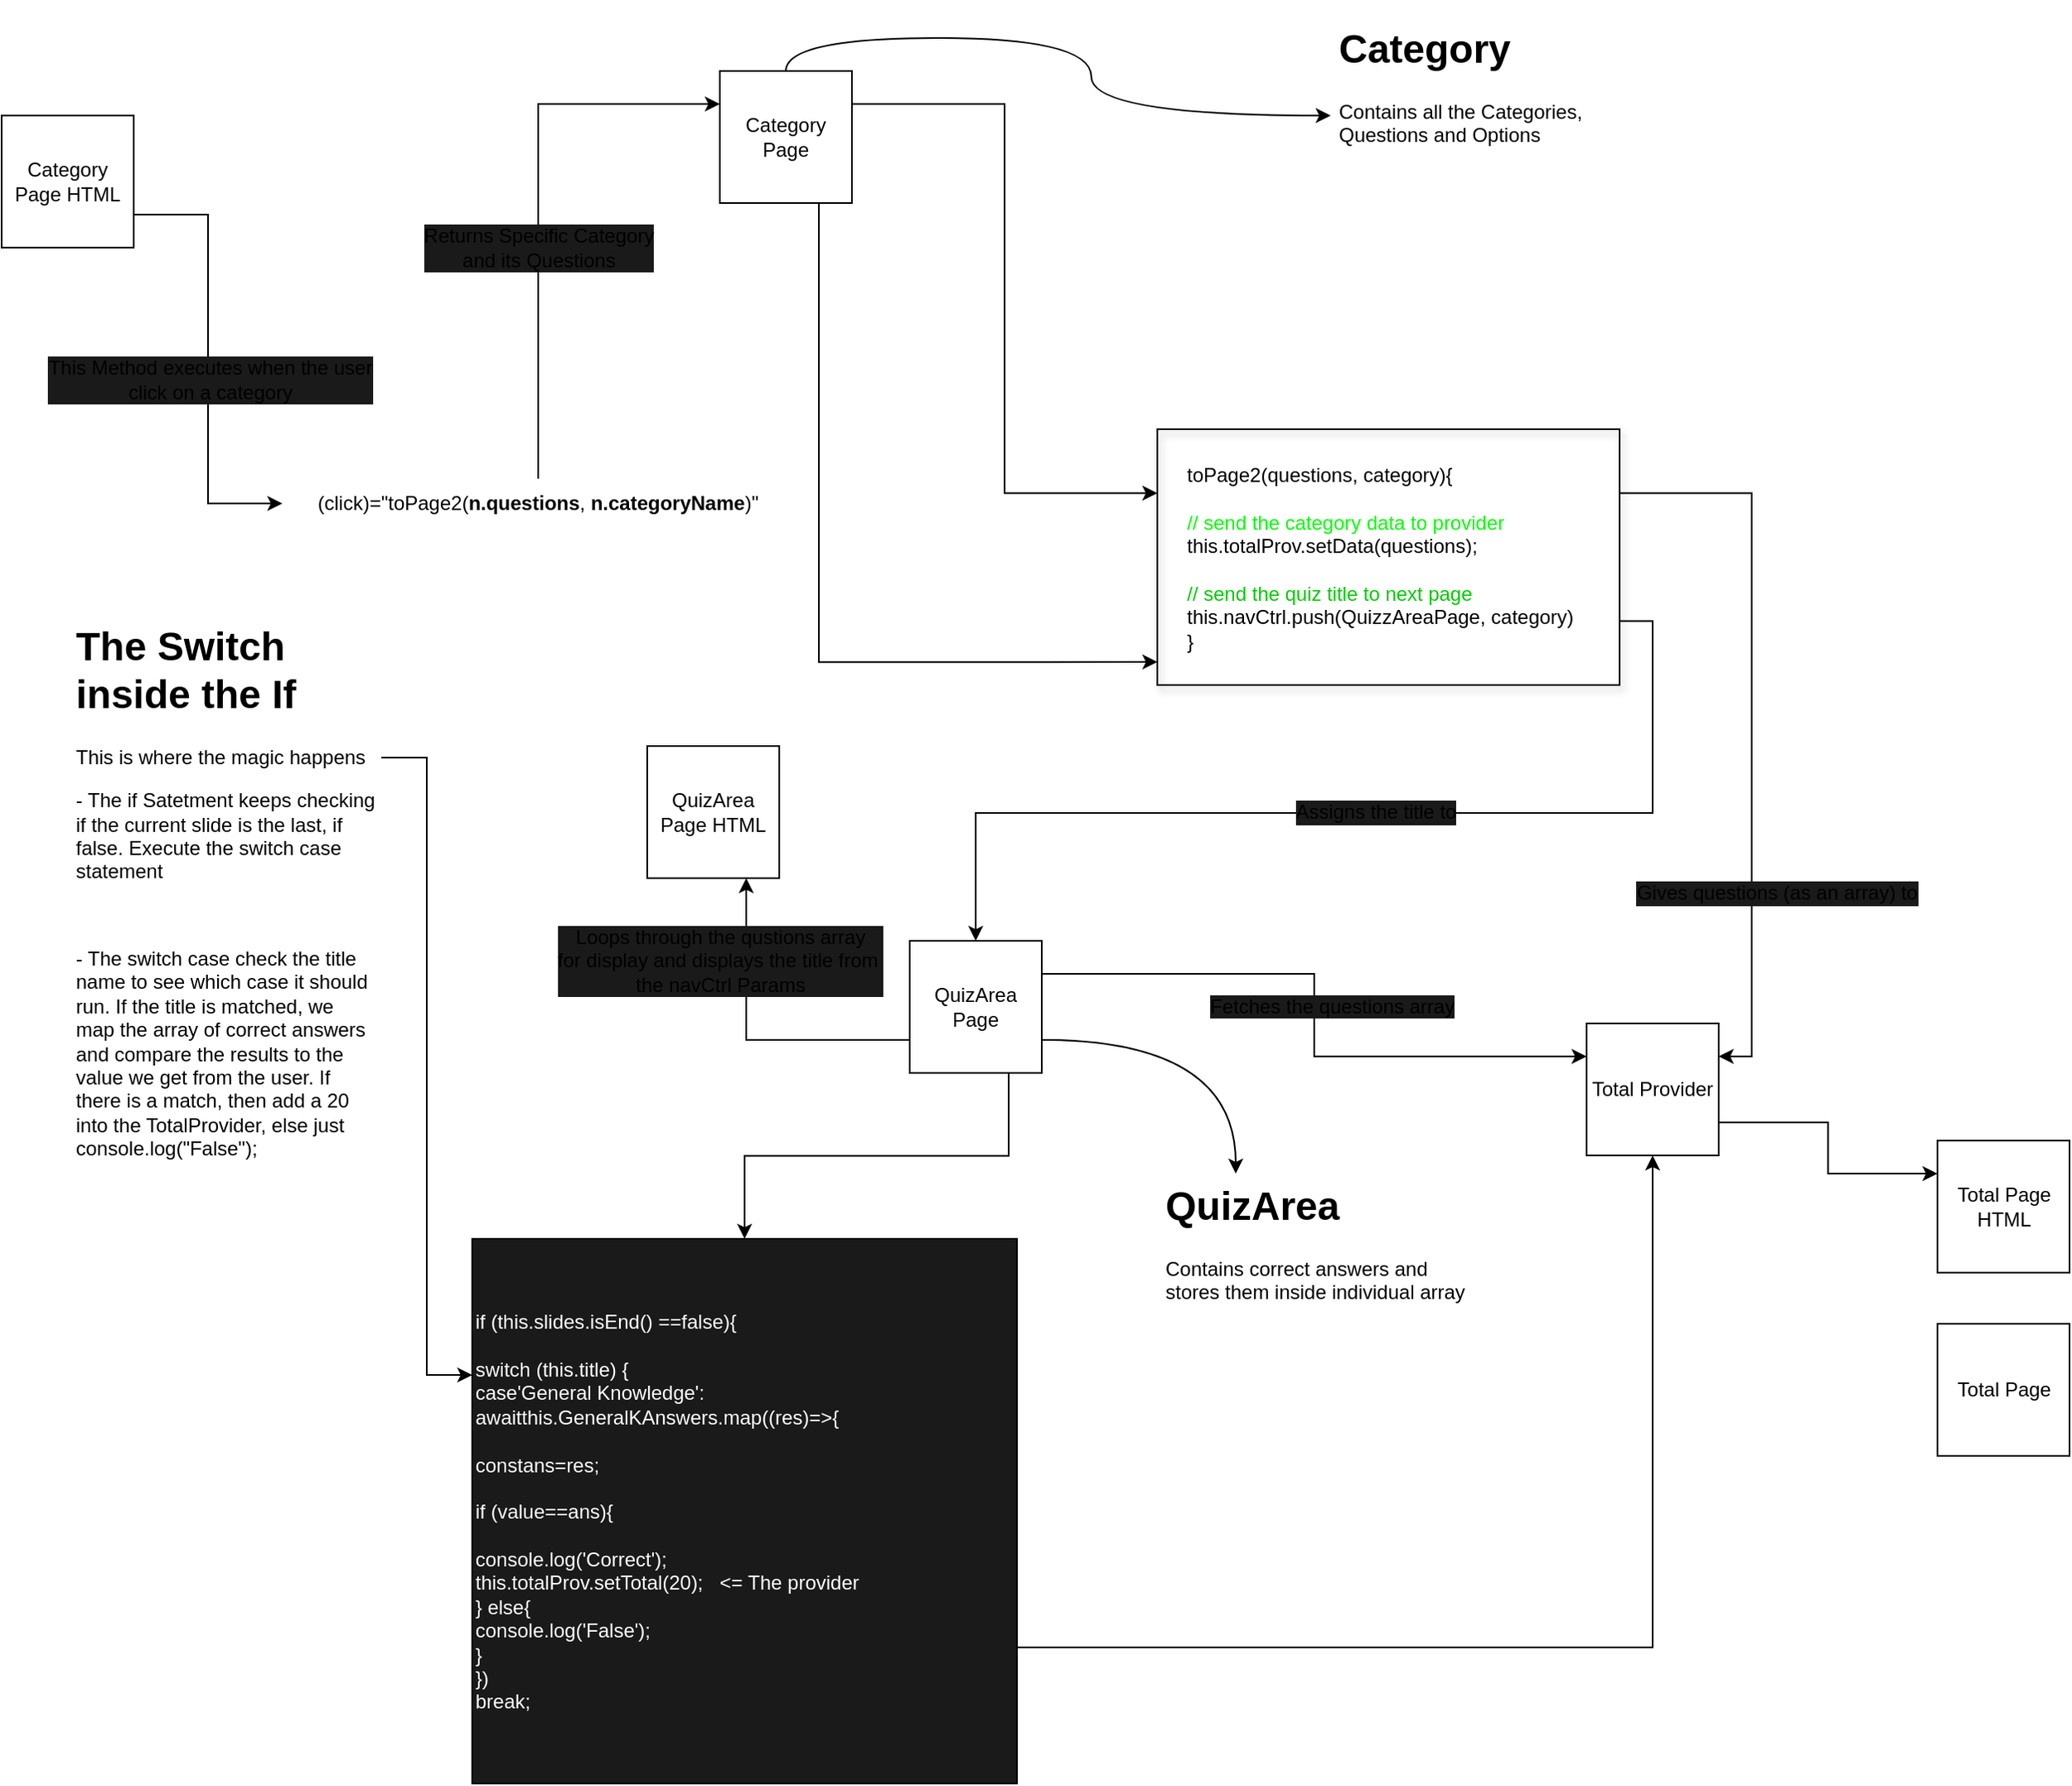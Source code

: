 <mxfile version="10.8.0" type="github"><diagram id="WOmM2xbaDww-27eYiGzA" name="Page-1"><mxGraphModel dx="2040" dy="1291" grid="0" gridSize="10" guides="1" tooltips="1" connect="1" arrows="1" fold="1" page="0" pageScale="1" pageWidth="827" pageHeight="1169" math="0" shadow="0"><root><mxCell id="0"/><mxCell id="1" parent="0"/><mxCell id="gFxdUZ6Ne98agAYN9j_q-11" style="edgeStyle=orthogonalEdgeStyle;curved=1;rounded=0;orthogonalLoop=1;jettySize=auto;html=1;entryX=0;entryY=0.5;entryDx=0;entryDy=0;exitX=0.5;exitY=0;exitDx=0;exitDy=0;" parent="1" source="gFxdUZ6Ne98agAYN9j_q-1" target="gFxdUZ6Ne98agAYN9j_q-8" edge="1"><mxGeometry relative="1" as="geometry"/></mxCell><mxCell id="O7C4janS1imSg61X9FPz-8" style="edgeStyle=orthogonalEdgeStyle;rounded=0;orthogonalLoop=1;jettySize=auto;html=1;exitX=0.75;exitY=1;exitDx=0;exitDy=0;entryX=0;entryY=0.91;entryDx=0;entryDy=0;entryPerimeter=0;" edge="1" parent="1" source="gFxdUZ6Ne98agAYN9j_q-1" target="gFxdUZ6Ne98agAYN9j_q-16"><mxGeometry relative="1" as="geometry"/></mxCell><mxCell id="O7C4janS1imSg61X9FPz-9" style="edgeStyle=orthogonalEdgeStyle;rounded=0;orthogonalLoop=1;jettySize=auto;html=1;exitX=1;exitY=0.25;exitDx=0;exitDy=0;entryX=0;entryY=0.25;entryDx=0;entryDy=0;" edge="1" parent="1" source="gFxdUZ6Ne98agAYN9j_q-1" target="gFxdUZ6Ne98agAYN9j_q-16"><mxGeometry relative="1" as="geometry"/></mxCell><mxCell id="gFxdUZ6Ne98agAYN9j_q-1" value="Category Page" style="whiteSpace=wrap;html=1;aspect=fixed;" parent="1" vertex="1"><mxGeometry x="155" y="-307" width="80" height="80" as="geometry"/></mxCell><mxCell id="gFxdUZ6Ne98agAYN9j_q-27" style="edgeStyle=orthogonalEdgeStyle;curved=1;rounded=0;orthogonalLoop=1;jettySize=auto;html=1;exitX=1;exitY=0.75;exitDx=0;exitDy=0;entryX=0.25;entryY=0;entryDx=0;entryDy=0;" parent="1" source="gFxdUZ6Ne98agAYN9j_q-2" target="gFxdUZ6Ne98agAYN9j_q-26" edge="1"><mxGeometry relative="1" as="geometry"/></mxCell><mxCell id="O7C4janS1imSg61X9FPz-16" style="edgeStyle=orthogonalEdgeStyle;rounded=0;orthogonalLoop=1;jettySize=auto;html=1;exitX=1;exitY=0.25;exitDx=0;exitDy=0;entryX=0;entryY=0.25;entryDx=0;entryDy=0;" edge="1" parent="1" source="gFxdUZ6Ne98agAYN9j_q-2" target="gFxdUZ6Ne98agAYN9j_q-3"><mxGeometry relative="1" as="geometry"/></mxCell><mxCell id="O7C4janS1imSg61X9FPz-18" style="edgeStyle=orthogonalEdgeStyle;rounded=0;orthogonalLoop=1;jettySize=auto;html=1;exitX=0.75;exitY=1;exitDx=0;exitDy=0;entryX=0.5;entryY=0;entryDx=0;entryDy=0;" edge="1" parent="1" source="gFxdUZ6Ne98agAYN9j_q-2" target="gFxdUZ6Ne98agAYN9j_q-36"><mxGeometry relative="1" as="geometry"/></mxCell><mxCell id="O7C4janS1imSg61X9FPz-22" style="edgeStyle=orthogonalEdgeStyle;rounded=0;orthogonalLoop=1;jettySize=auto;html=1;exitX=0;exitY=0.75;exitDx=0;exitDy=0;entryX=0.75;entryY=1;entryDx=0;entryDy=0;" edge="1" parent="1" source="gFxdUZ6Ne98agAYN9j_q-2" target="gFxdUZ6Ne98agAYN9j_q-6"><mxGeometry relative="1" as="geometry"/></mxCell><mxCell id="gFxdUZ6Ne98agAYN9j_q-2" value="QuizArea Page" style="whiteSpace=wrap;html=1;aspect=fixed;" parent="1" vertex="1"><mxGeometry x="270" y="220" width="80" height="80" as="geometry"/></mxCell><mxCell id="O7C4janS1imSg61X9FPz-19" style="edgeStyle=orthogonalEdgeStyle;rounded=0;orthogonalLoop=1;jettySize=auto;html=1;exitX=1;exitY=0.75;exitDx=0;exitDy=0;" edge="1" parent="1" source="gFxdUZ6Ne98agAYN9j_q-36" target="gFxdUZ6Ne98agAYN9j_q-3"><mxGeometry relative="1" as="geometry"/></mxCell><mxCell id="gFxdUZ6Ne98agAYN9j_q-36" value="&lt;div&gt;&lt;div&gt;&lt;div&gt;&lt;span&gt;if&lt;/span&gt; (&lt;span&gt;this&lt;/span&gt;.&lt;span&gt;slides&lt;/span&gt;.&lt;span&gt;isEnd&lt;/span&gt;() ==&lt;span&gt;false&lt;/span&gt;){&lt;/div&gt;&lt;/div&gt;&lt;div&gt;&lt;span&gt;&lt;font&gt;&lt;br&gt;&lt;/font&gt;&lt;/span&gt;&lt;/div&gt;&lt;div&gt;&lt;span&gt;&lt;font&gt;switch&lt;/font&gt;&lt;/span&gt; &lt;font&gt;(&lt;span&gt;this&lt;/span&gt;.&lt;span&gt;title&lt;/span&gt;) {&lt;/font&gt;&lt;/div&gt;&lt;div&gt;&lt;font&gt;&lt;span&gt;case&lt;/span&gt;&lt;span&gt;'General Knowledge'&lt;/span&gt;:&lt;/font&gt;&lt;/div&gt;&lt;div&gt;&lt;font&gt;&lt;span&gt;await&lt;/span&gt;&lt;span&gt;this&lt;/span&gt;.&lt;span&gt;GeneralKAnswers&lt;/span&gt;.&lt;span&gt;map&lt;/span&gt;((&lt;span&gt;res&lt;/span&gt;)&lt;span&gt;=&amp;gt;&lt;/span&gt;{&lt;/font&gt;&lt;/div&gt;&lt;div&gt;&lt;font&gt;&lt;br&gt;&lt;/font&gt;&lt;/div&gt;&lt;div&gt;&lt;font&gt;&lt;span&gt;const&lt;/span&gt;&lt;span&gt;ans&lt;/span&gt;=&lt;span&gt;res&lt;/span&gt;;&amp;nbsp;&lt;/font&gt;&lt;/div&gt;&lt;div&gt;&lt;font&gt;&lt;br&gt;&lt;/font&gt;&lt;/div&gt;&lt;div&gt;&lt;font&gt;&lt;span&gt;if&lt;/span&gt; (&lt;span&gt;value&lt;/span&gt;==&lt;span&gt;ans&lt;/span&gt;){&lt;/font&gt;&lt;/div&gt;&lt;div&gt;&lt;font&gt;&lt;br&gt;&lt;/font&gt;&lt;/div&gt;&lt;div&gt;&lt;font&gt;&lt;span&gt;console&lt;/span&gt;.&lt;span&gt;log&lt;/span&gt;(&lt;span&gt;'Correct'&lt;/span&gt;);&lt;/font&gt;&lt;/div&gt;&lt;div&gt;&lt;font&gt;&lt;span&gt;this&lt;/span&gt;.&lt;span&gt;totalProv&lt;/span&gt;.&lt;span&gt;setTotal&lt;/span&gt;(&lt;span&gt;20&lt;/span&gt;);&amp;nbsp; &amp;nbsp;&amp;lt;= The provider&lt;/font&gt;&lt;/div&gt;&lt;div&gt;&lt;font&gt;              } &lt;span&gt;else&lt;/span&gt;{&lt;/font&gt;&lt;/div&gt;&lt;div&gt;&lt;font&gt;&lt;span&gt;console&lt;/span&gt;.&lt;span&gt;log&lt;/span&gt;(&lt;span&gt;'False'&lt;/span&gt;);&lt;/font&gt;&lt;/div&gt;&lt;div&gt;&lt;font&gt;              }&lt;/font&gt;&lt;/div&gt;&lt;div&gt;&lt;font&gt;            })&lt;/font&gt;&lt;/div&gt;&lt;div&gt;&lt;font&gt;&lt;span&gt;break&lt;/span&gt;;&lt;/font&gt;&lt;/div&gt;&lt;/div&gt;" style="whiteSpace=wrap;html=1;aspect=fixed;align=left;fillColor=#1A1A1A;fontColor=#FFFFFF;imageAspect=0;recursiveResize=0;imageWidth=38;" parent="1" vertex="1"><mxGeometry x="5" y="400.5" width="330" height="330" as="geometry"/></mxCell><mxCell id="O7C4janS1imSg61X9FPz-21" style="edgeStyle=orthogonalEdgeStyle;rounded=0;orthogonalLoop=1;jettySize=auto;html=1;exitX=1;exitY=0.75;exitDx=0;exitDy=0;entryX=0;entryY=0.25;entryDx=0;entryDy=0;" edge="1" parent="1" source="gFxdUZ6Ne98agAYN9j_q-3" target="gFxdUZ6Ne98agAYN9j_q-7"><mxGeometry relative="1" as="geometry"/></mxCell><mxCell id="gFxdUZ6Ne98agAYN9j_q-3" value="Total Provider" style="whiteSpace=wrap;html=1;aspect=fixed;" parent="1" vertex="1"><mxGeometry x="680" y="270" width="80" height="80" as="geometry"/></mxCell><mxCell id="gFxdUZ6Ne98agAYN9j_q-4" value="Total Page" style="whiteSpace=wrap;html=1;aspect=fixed;" parent="1" vertex="1"><mxGeometry x="892.5" y="452" width="80" height="80" as="geometry"/></mxCell><mxCell id="O7C4janS1imSg61X9FPz-2" style="edgeStyle=orthogonalEdgeStyle;rounded=0;orthogonalLoop=1;jettySize=auto;html=1;exitX=1;exitY=0.75;exitDx=0;exitDy=0;entryX=0;entryY=0.5;entryDx=0;entryDy=0;" edge="1" parent="1" source="gFxdUZ6Ne98agAYN9j_q-5" target="gFxdUZ6Ne98agAYN9j_q-12"><mxGeometry relative="1" as="geometry"/></mxCell><mxCell id="O7C4janS1imSg61X9FPz-3" value="This Method executes when the user&lt;br&gt;click on a category&lt;br&gt;" style="text;html=1;resizable=0;points=[];align=center;verticalAlign=middle;labelBackgroundColor=#1A1A1A;" vertex="1" connectable="0" parent="O7C4janS1imSg61X9FPz-2"><mxGeometry x="0.094" y="1" relative="1" as="geometry"><mxPoint as="offset"/></mxGeometry></mxCell><mxCell id="gFxdUZ6Ne98agAYN9j_q-5" value="Category Page HTML" style="whiteSpace=wrap;html=1;aspect=fixed;" parent="1" vertex="1"><mxGeometry x="-280" y="-280" width="80" height="80" as="geometry"/></mxCell><mxCell id="gFxdUZ6Ne98agAYN9j_q-6" value="QuizArea Page HTML" style="whiteSpace=wrap;html=1;aspect=fixed;" parent="1" vertex="1"><mxGeometry x="111" y="102" width="80" height="80" as="geometry"/></mxCell><mxCell id="gFxdUZ6Ne98agAYN9j_q-7" value="Total Page HTML" style="whiteSpace=wrap;html=1;aspect=fixed;" parent="1" vertex="1"><mxGeometry x="892.5" y="341" width="80" height="80" as="geometry"/></mxCell><mxCell id="gFxdUZ6Ne98agAYN9j_q-8" value="&lt;h1&gt;Category&lt;/h1&gt;&lt;p&gt;Contains all the Categories, Questions and Options&lt;/p&gt;" style="text;html=1;strokeColor=none;fillColor=none;spacing=5;spacingTop=-20;whiteSpace=wrap;overflow=hidden;rounded=0;" parent="1" vertex="1"><mxGeometry x="525" y="-340" width="190" height="120" as="geometry"/></mxCell><mxCell id="O7C4janS1imSg61X9FPz-6" style="edgeStyle=orthogonalEdgeStyle;rounded=0;orthogonalLoop=1;jettySize=auto;html=1;exitX=0.5;exitY=0;exitDx=0;exitDy=0;entryX=0;entryY=0.25;entryDx=0;entryDy=0;" edge="1" parent="1" source="gFxdUZ6Ne98agAYN9j_q-12" target="gFxdUZ6Ne98agAYN9j_q-1"><mxGeometry relative="1" as="geometry"/></mxCell><mxCell id="gFxdUZ6Ne98agAYN9j_q-12" value="&lt;div&gt;(click)=&quot;toPage2(&lt;b&gt;n.questions&lt;/b&gt;,&lt;b&gt; n.categoryName&lt;/b&gt;)&quot;&lt;/div&gt;" style="text;html=1;strokeColor=none;fillColor=none;align=center;verticalAlign=middle;whiteSpace=wrap;rounded=0;" parent="1" vertex="1"><mxGeometry x="-110" y="-60" width="310" height="30" as="geometry"/></mxCell><mxCell id="O7C4janS1imSg61X9FPz-10" style="edgeStyle=orthogonalEdgeStyle;rounded=0;orthogonalLoop=1;jettySize=auto;html=1;exitX=1;exitY=0.25;exitDx=0;exitDy=0;entryX=1;entryY=0.25;entryDx=0;entryDy=0;" edge="1" parent="1" source="gFxdUZ6Ne98agAYN9j_q-16" target="gFxdUZ6Ne98agAYN9j_q-3"><mxGeometry relative="1" as="geometry"/></mxCell><mxCell id="O7C4janS1imSg61X9FPz-12" style="edgeStyle=orthogonalEdgeStyle;rounded=0;orthogonalLoop=1;jettySize=auto;html=1;exitX=1;exitY=0.75;exitDx=0;exitDy=0;entryX=0.5;entryY=0;entryDx=0;entryDy=0;" edge="1" parent="1" source="gFxdUZ6Ne98agAYN9j_q-16" target="gFxdUZ6Ne98agAYN9j_q-2"><mxGeometry relative="1" as="geometry"/></mxCell><mxCell id="gFxdUZ6Ne98agAYN9j_q-16" value="&lt;div&gt;&lt;div&gt;&lt;span&gt;toPage2&lt;/span&gt;(&lt;span&gt;questions&lt;/span&gt;, &lt;span&gt;category&lt;/span&gt;){&lt;/div&gt;&lt;div&gt;&lt;br&gt;&lt;/div&gt;&lt;div&gt;&lt;font color=&quot;#00ff00&quot;&gt;// send the category data to provider&lt;/font&gt;&lt;/div&gt;&lt;div&gt;&lt;span&gt;this&lt;/span&gt;.&lt;span&gt;totalProv&lt;/span&gt;.&lt;span&gt;setData&lt;/span&gt;(&lt;span&gt;questions&lt;/span&gt;);&lt;/div&gt;&lt;div&gt;&lt;br&gt;&lt;/div&gt;&lt;div&gt;&lt;span&gt;&lt;font color=&quot;#00cc00&quot;&gt;// send the quiz title to next page&lt;/font&gt;&lt;/span&gt;&lt;/div&gt;&lt;div&gt;&lt;span&gt;this&lt;/span&gt;.&lt;span&gt;navCtrl&lt;/span&gt;.&lt;span&gt;push&lt;/span&gt;(&lt;span&gt;QuizzAreaPage&lt;/span&gt;, &lt;span&gt;category&lt;/span&gt;)&lt;/div&gt;&lt;div&gt;  }&lt;/div&gt;&lt;/div&gt;" style="text;html=1;strokeColor=#000000;fillColor=none;align=left;verticalAlign=middle;whiteSpace=wrap;rounded=0;glass=0;shadow=1;perimeterSpacing=0;gradientColor=none;strokeWidth=1;spacing=18;spacingTop=0;" parent="1" vertex="1"><mxGeometry x="420" y="-90" width="280" height="155" as="geometry"/></mxCell><mxCell id="gFxdUZ6Ne98agAYN9j_q-26" value="&lt;h1&gt;QuizArea&lt;/h1&gt;&lt;p&gt;Contains correct answers and stores them inside individual array&lt;/p&gt;" style="text;html=1;strokeColor=none;fillColor=none;spacing=5;spacingTop=-20;whiteSpace=wrap;overflow=hidden;rounded=0;shadow=1;glass=0;align=left;" parent="1" vertex="1"><mxGeometry x="420" y="361" width="190" height="120" as="geometry"/></mxCell><mxCell id="O7C4janS1imSg61X9FPz-1" style="edgeStyle=orthogonalEdgeStyle;rounded=0;orthogonalLoop=1;jettySize=auto;html=1;exitX=1;exitY=0.25;exitDx=0;exitDy=0;entryX=0;entryY=0.25;entryDx=0;entryDy=0;" edge="1" parent="1" source="gFxdUZ6Ne98agAYN9j_q-38" target="gFxdUZ6Ne98agAYN9j_q-36"><mxGeometry relative="1" as="geometry"><mxPoint x="124" y="787" as="targetPoint"/></mxGeometry></mxCell><mxCell id="gFxdUZ6Ne98agAYN9j_q-38" value="&lt;h1&gt;The Switch inside the If&lt;/h1&gt;&lt;p&gt;This is where the magic happens&lt;/p&gt;&lt;p&gt;- The if Satetment keeps checking if the current slide is the last, if false. Execute the switch case statement&lt;/p&gt;&lt;p&gt;&lt;br&gt;&lt;/p&gt;&lt;p&gt;- The switch case check the title name to see which case it should run. If the title is matched, we map the array of correct answers and compare the results to the value we get from the user. If there is a match, then add a 20 into the TotalProvider, else just console.log(&quot;False&quot;);&lt;/p&gt;" style="text;html=1;strokeColor=none;fillColor=none;spacing=5;spacingTop=-20;whiteSpace=wrap;overflow=hidden;rounded=0;shadow=1;glass=0;align=left;" parent="1" vertex="1"><mxGeometry x="-240" y="21.5" width="190" height="350" as="geometry"/></mxCell><mxCell id="O7C4janS1imSg61X9FPz-7" value="Returns Specific Category&lt;br&gt;and its Questions" style="text;html=1;resizable=0;points=[];align=center;verticalAlign=middle;labelBackgroundColor=#1A1A1A;" vertex="1" connectable="0" parent="1"><mxGeometry x="45" y="-200" as="geometry"><mxPoint as="offset"/></mxGeometry></mxCell><mxCell id="O7C4janS1imSg61X9FPz-11" value="Gives questions (as an array) to" style="text;html=1;resizable=0;points=[];align=center;verticalAlign=middle;labelBackgroundColor=#1A1A1A;" vertex="1" connectable="0" parent="1"><mxGeometry x="779" y="-45" as="geometry"><mxPoint x="16" y="236" as="offset"/></mxGeometry></mxCell><mxCell id="O7C4janS1imSg61X9FPz-13" value="Assigns the title to" style="text;html=1;resizable=0;points=[];align=center;verticalAlign=middle;labelBackgroundColor=#1A1A1A;" vertex="1" connectable="0" parent="1"><mxGeometry x="552" y="142" as="geometry"><mxPoint as="offset"/></mxGeometry></mxCell><mxCell id="O7C4janS1imSg61X9FPz-15" value="Loops through the qustions array&lt;br&gt;for display and displays the title from&amp;nbsp;&lt;br&gt;the navCtrl Params&lt;br&gt;" style="text;html=1;resizable=0;points=[];align=center;verticalAlign=middle;labelBackgroundColor=#1A1A1A;" vertex="1" connectable="0" parent="1"><mxGeometry x="111" y="237.5" as="geometry"><mxPoint x="44" y="-6" as="offset"/></mxGeometry></mxCell><mxCell id="O7C4janS1imSg61X9FPz-17" value="Fetches the questions array" style="text;html=1;resizable=0;points=[];autosize=1;align=left;verticalAlign=top;spacingTop=-4;fillColor=none;labelBackgroundColor=#1A1A1A;" vertex="1" parent="1"><mxGeometry x="450" y="250" width="160" height="20" as="geometry"/></mxCell><mxCell id="O7C4janS1imSg61X9FPz-20" value="&amp;nbsp; &amp;nbsp; &amp;nbsp; &amp;nbsp; &amp;nbsp; &amp;nbsp;" style="text;html=1;resizable=0;points=[];autosize=1;align=left;verticalAlign=top;spacingTop=-4;" vertex="1" parent="1"><mxGeometry x="78" y="445" width="47" height="14" as="geometry"/></mxCell></root></mxGraphModel></diagram></mxfile>